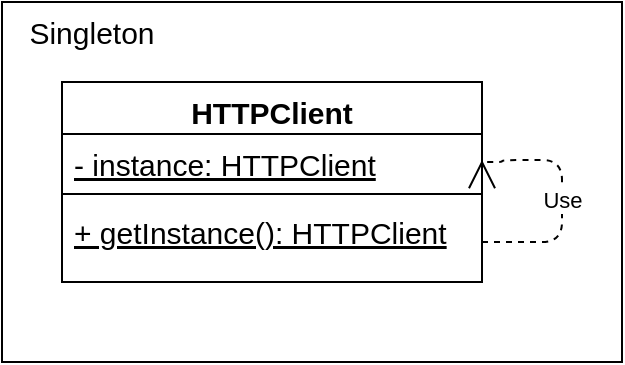 <mxfile>
    <diagram id="i6gJSHd3Yl5Irt7FI-8x" name="Страница 1">
        <mxGraphModel dx="669" dy="970" grid="1" gridSize="10" guides="1" tooltips="1" connect="1" arrows="1" fold="1" page="1" pageScale="1" pageWidth="827" pageHeight="1169" math="0" shadow="0">
            <root>
                <mxCell id="0"/>
                <mxCell id="1" parent="0"/>
                <mxCell id="6" value="" style="rounded=0;whiteSpace=wrap;html=1;" parent="1" vertex="1">
                    <mxGeometry x="10" y="30" width="310" height="180" as="geometry"/>
                </mxCell>
                <mxCell id="2" value="HTTPClient" style="swimlane;fontStyle=1;align=center;verticalAlign=top;childLayout=stackLayout;horizontal=1;startSize=26;horizontalStack=0;resizeParent=1;resizeParentMax=0;resizeLast=0;collapsible=1;marginBottom=0;fontSize=15;" parent="1" vertex="1">
                    <mxGeometry x="40" y="70" width="210" height="100" as="geometry"/>
                </mxCell>
                <mxCell id="3" value="- instance: HTTPClient" style="text;strokeColor=none;fillColor=none;align=left;verticalAlign=top;spacingLeft=4;spacingRight=4;overflow=hidden;rotatable=0;points=[[0,0.5],[1,0.5]];portConstraint=eastwest;fontStyle=4;fontSize=15;" parent="2" vertex="1">
                    <mxGeometry y="26" width="210" height="26" as="geometry"/>
                </mxCell>
                <mxCell id="4" value="" style="line;strokeWidth=1;fillColor=none;align=left;verticalAlign=middle;spacingTop=-1;spacingLeft=3;spacingRight=3;rotatable=0;labelPosition=right;points=[];portConstraint=eastwest;" parent="2" vertex="1">
                    <mxGeometry y="52" width="210" height="8" as="geometry"/>
                </mxCell>
                <mxCell id="8" value="Use" style="endArrow=open;endSize=12;dashed=1;html=1;edgeStyle=orthogonalEdgeStyle;entryX=1;entryY=0.5;entryDx=0;entryDy=0;" parent="2" source="5" target="3" edge="1">
                    <mxGeometry width="160" relative="1" as="geometry">
                        <mxPoint x="290" y="420" as="sourcePoint"/>
                        <mxPoint x="140" as="targetPoint"/>
                        <Array as="points">
                            <mxPoint x="250" y="80"/>
                            <mxPoint x="250" y="39"/>
                            <mxPoint x="220" y="39"/>
                            <mxPoint x="220" y="40"/>
                        </Array>
                    </mxGeometry>
                </mxCell>
                <mxCell id="5" value="+ getInstance(): HTTPClient" style="text;strokeColor=none;fillColor=none;align=left;verticalAlign=top;spacingLeft=4;spacingRight=4;overflow=hidden;rotatable=0;points=[[0,0.5],[1,0.5]];portConstraint=eastwest;fontStyle=4;fontSize=15;" parent="2" vertex="1">
                    <mxGeometry y="60" width="210" height="40" as="geometry"/>
                </mxCell>
                <mxCell id="7" value="&lt;span style=&quot;font-size: 15px&quot;&gt;Singleton&lt;/span&gt;" style="text;html=1;strokeColor=none;fillColor=none;align=center;verticalAlign=middle;whiteSpace=wrap;rounded=0;" parent="1" vertex="1">
                    <mxGeometry x="10" y="30" width="90" height="30" as="geometry"/>
                </mxCell>
            </root>
        </mxGraphModel>
    </diagram>
</mxfile>
